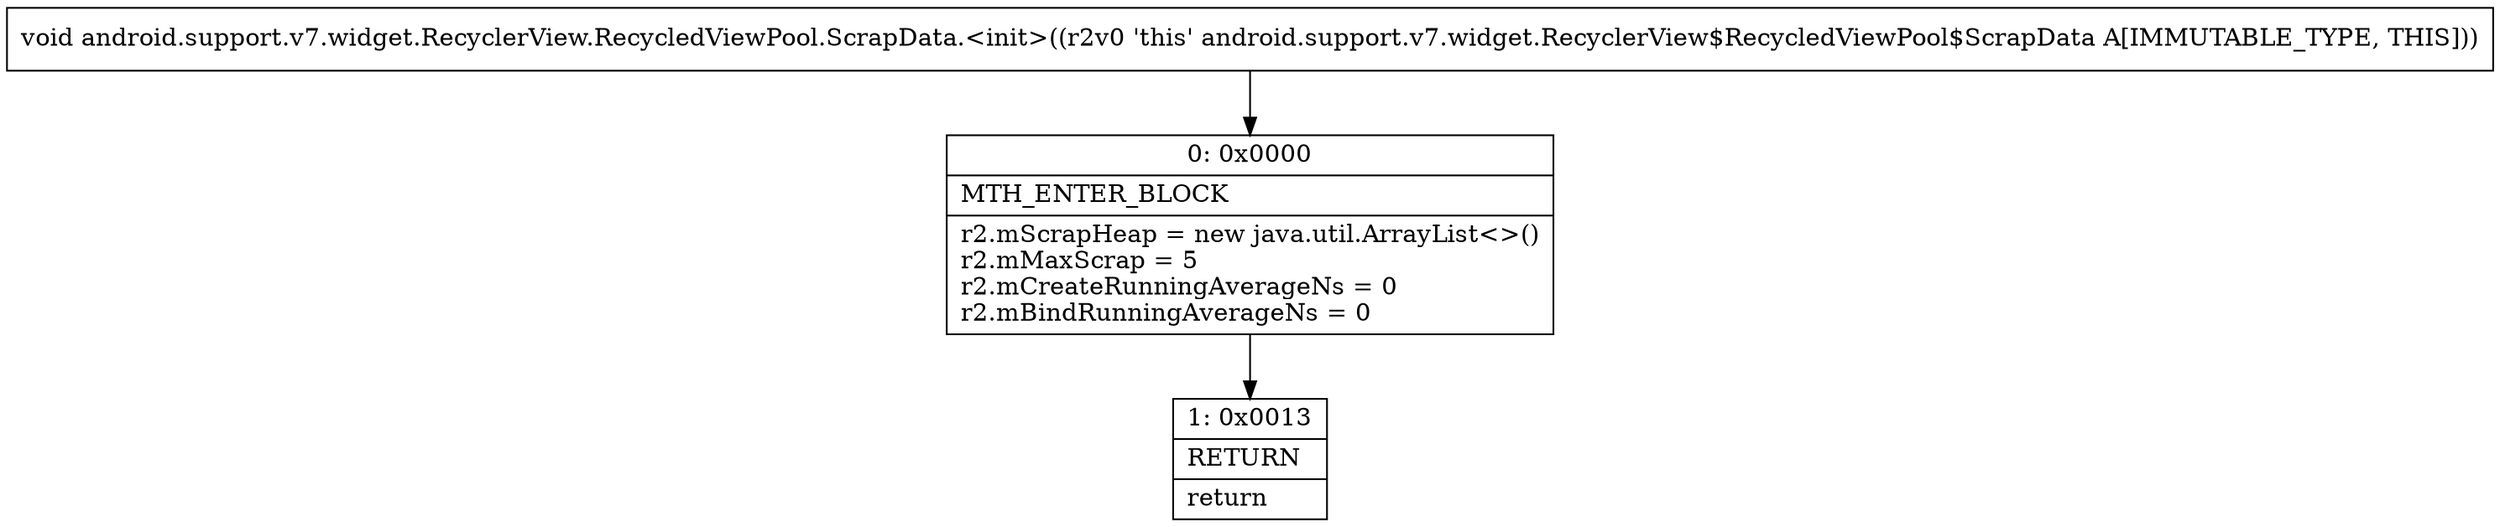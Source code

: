 digraph "CFG forandroid.support.v7.widget.RecyclerView.RecycledViewPool.ScrapData.\<init\>()V" {
Node_0 [shape=record,label="{0\:\ 0x0000|MTH_ENTER_BLOCK\l|r2.mScrapHeap = new java.util.ArrayList\<\>()\lr2.mMaxScrap = 5\lr2.mCreateRunningAverageNs = 0\lr2.mBindRunningAverageNs = 0\l}"];
Node_1 [shape=record,label="{1\:\ 0x0013|RETURN\l|return\l}"];
MethodNode[shape=record,label="{void android.support.v7.widget.RecyclerView.RecycledViewPool.ScrapData.\<init\>((r2v0 'this' android.support.v7.widget.RecyclerView$RecycledViewPool$ScrapData A[IMMUTABLE_TYPE, THIS])) }"];
MethodNode -> Node_0;
Node_0 -> Node_1;
}

